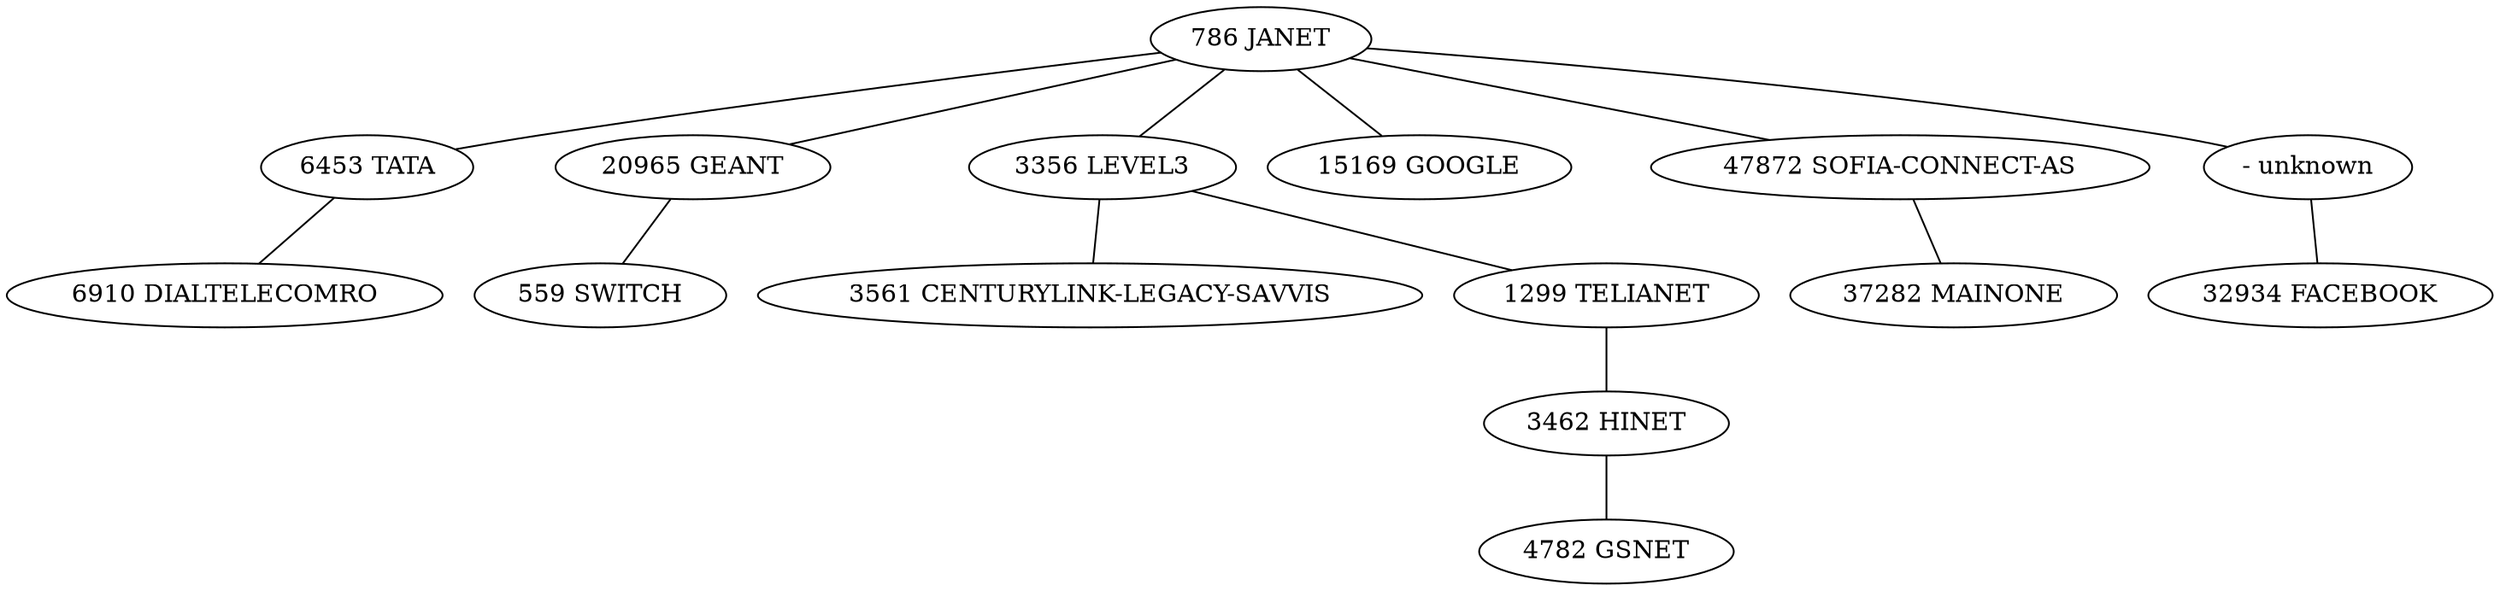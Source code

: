 graph astopology {
"786 JANET" -- "6453 TATA"
"786 JANET" -- "20965 GEANT"
"786 JANET" -- "3356 LEVEL3"
"786 JANET" -- "15169 GOOGLE"
"786 JANET" -- "47872 SOFIA-CONNECT-AS"
"786 JANET" -- "- unknown"
"6453 TATA" -- "6910 DIALTELECOMRO"
"47872 SOFIA-CONNECT-AS" -- "37282 MAINONE"
"- unknown" -- "32934 FACEBOOK"
"3462 HINET" -- "4782 GSNET"
"3356 LEVEL3" -- "3561 CENTURYLINK-LEGACY-SAVVIS"
"3356 LEVEL3" -- "1299 TELIANET"
"1299 TELIANET" -- "3462 HINET"
"20965 GEANT" -- "559 SWITCH"
}
